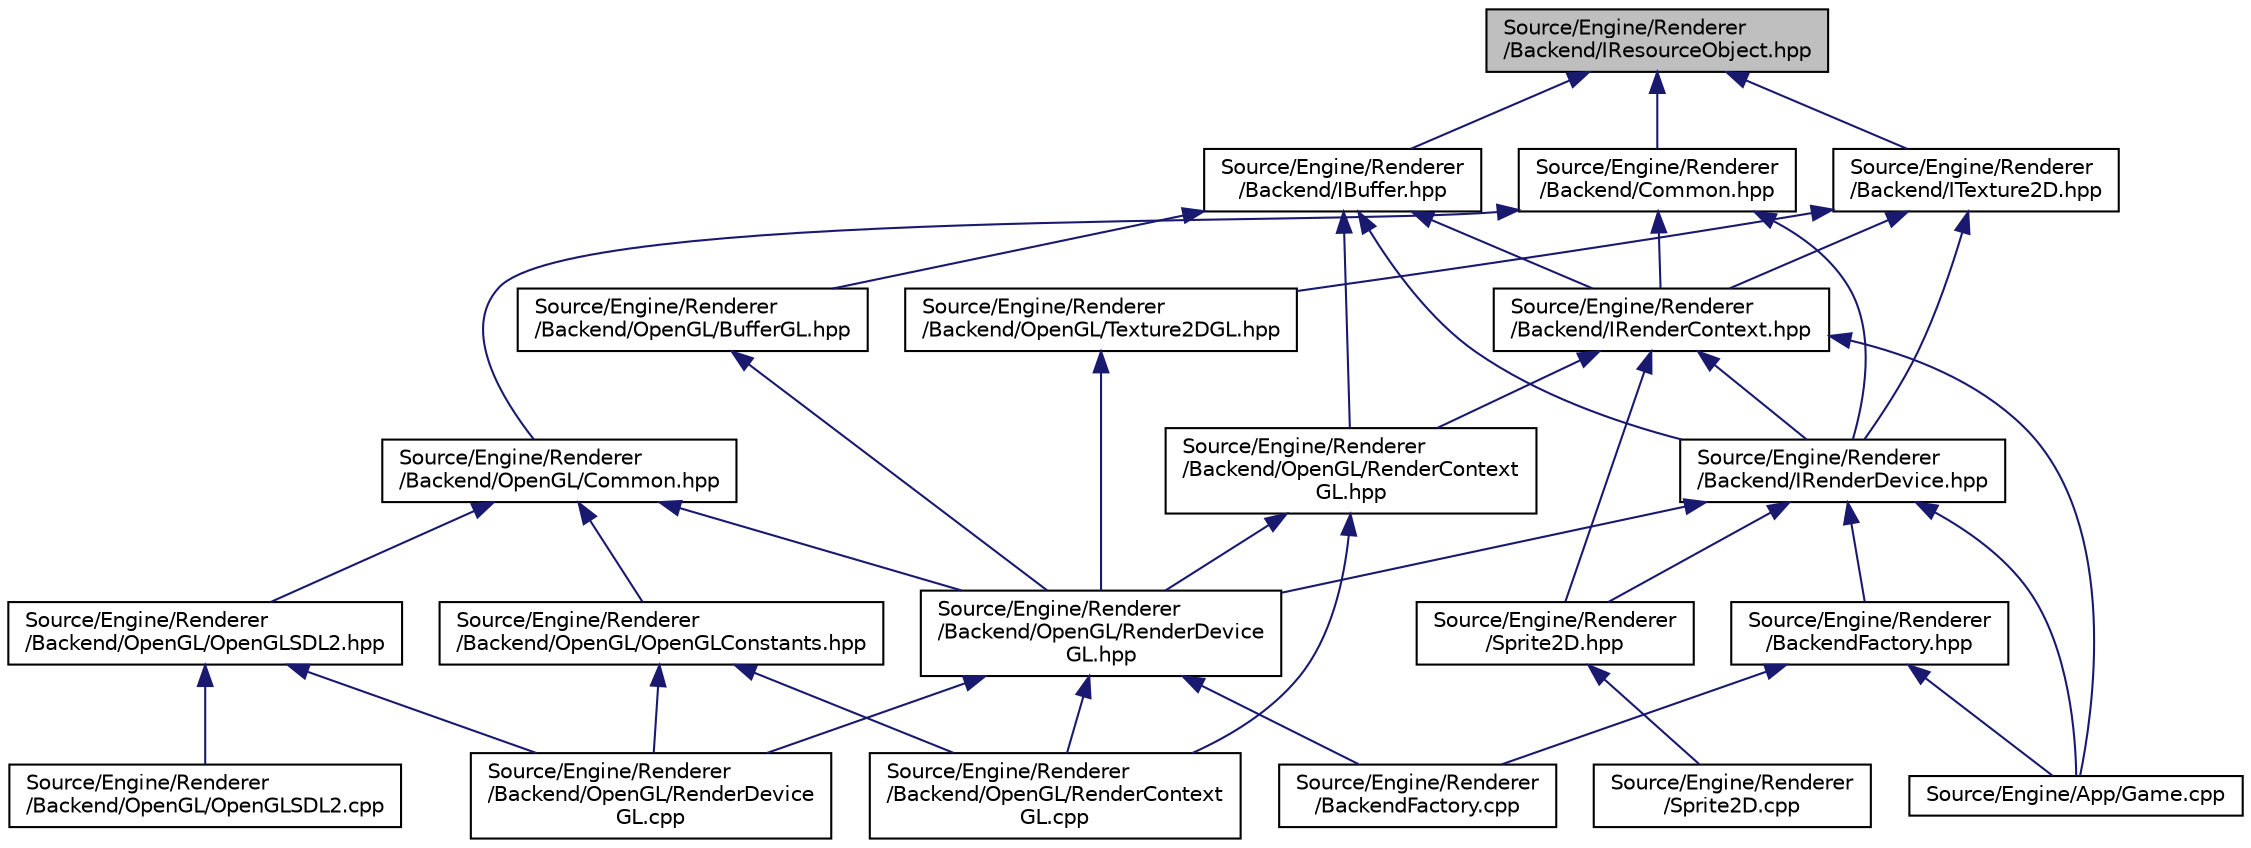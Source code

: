 digraph "Source/Engine/Renderer/Backend/IResourceObject.hpp"
{
  edge [fontname="Helvetica",fontsize="10",labelfontname="Helvetica",labelfontsize="10"];
  node [fontname="Helvetica",fontsize="10",shape=record];
  Node4 [label="Source/Engine/Renderer\l/Backend/IResourceObject.hpp",height=0.2,width=0.4,color="black", fillcolor="grey75", style="filled", fontcolor="black"];
  Node4 -> Node5 [dir="back",color="midnightblue",fontsize="10",style="solid",fontname="Helvetica"];
  Node5 [label="Source/Engine/Renderer\l/Backend/Common.hpp",height=0.2,width=0.4,color="black", fillcolor="white", style="filled",URL="$Renderer_2Backend_2Common_8hpp.html"];
  Node5 -> Node6 [dir="back",color="midnightblue",fontsize="10",style="solid",fontname="Helvetica"];
  Node6 [label="Source/Engine/Renderer\l/Backend/IRenderDevice.hpp",height=0.2,width=0.4,color="black", fillcolor="white", style="filled",URL="$IRenderDevice_8hpp.html"];
  Node6 -> Node7 [dir="back",color="midnightblue",fontsize="10",style="solid",fontname="Helvetica"];
  Node7 [label="Source/Engine/Renderer\l/BackendFactory.hpp",height=0.2,width=0.4,color="black", fillcolor="white", style="filled",URL="$BackendFactory_8hpp.html"];
  Node7 -> Node8 [dir="back",color="midnightblue",fontsize="10",style="solid",fontname="Helvetica"];
  Node8 [label="Source/Engine/App/Game.cpp",height=0.2,width=0.4,color="black", fillcolor="white", style="filled",URL="$Game_8cpp.html"];
  Node7 -> Node9 [dir="back",color="midnightblue",fontsize="10",style="solid",fontname="Helvetica"];
  Node9 [label="Source/Engine/Renderer\l/BackendFactory.cpp",height=0.2,width=0.4,color="black", fillcolor="white", style="filled",URL="$BackendFactory_8cpp.html"];
  Node6 -> Node8 [dir="back",color="midnightblue",fontsize="10",style="solid",fontname="Helvetica"];
  Node6 -> Node10 [dir="back",color="midnightblue",fontsize="10",style="solid",fontname="Helvetica"];
  Node10 [label="Source/Engine/Renderer\l/Backend/OpenGL/RenderDevice\lGL.hpp",height=0.2,width=0.4,color="black", fillcolor="white", style="filled",URL="$RenderDeviceGL_8hpp.html"];
  Node10 -> Node11 [dir="back",color="midnightblue",fontsize="10",style="solid",fontname="Helvetica"];
  Node11 [label="Source/Engine/Renderer\l/Backend/OpenGL/RenderContext\lGL.cpp",height=0.2,width=0.4,color="black", fillcolor="white", style="filled",URL="$RenderContextGL_8cpp.html"];
  Node10 -> Node12 [dir="back",color="midnightblue",fontsize="10",style="solid",fontname="Helvetica"];
  Node12 [label="Source/Engine/Renderer\l/Backend/OpenGL/RenderDevice\lGL.cpp",height=0.2,width=0.4,color="black", fillcolor="white", style="filled",URL="$RenderDeviceGL_8cpp.html"];
  Node10 -> Node9 [dir="back",color="midnightblue",fontsize="10",style="solid",fontname="Helvetica"];
  Node6 -> Node13 [dir="back",color="midnightblue",fontsize="10",style="solid",fontname="Helvetica"];
  Node13 [label="Source/Engine/Renderer\l/Sprite2D.hpp",height=0.2,width=0.4,color="black", fillcolor="white", style="filled",URL="$Sprite2D_8hpp.html"];
  Node13 -> Node14 [dir="back",color="midnightblue",fontsize="10",style="solid",fontname="Helvetica"];
  Node14 [label="Source/Engine/Renderer\l/Sprite2D.cpp",height=0.2,width=0.4,color="black", fillcolor="white", style="filled",URL="$Sprite2D_8cpp.html"];
  Node5 -> Node15 [dir="back",color="midnightblue",fontsize="10",style="solid",fontname="Helvetica"];
  Node15 [label="Source/Engine/Renderer\l/Backend/IRenderContext.hpp",height=0.2,width=0.4,color="black", fillcolor="white", style="filled",URL="$IRenderContext_8hpp.html"];
  Node15 -> Node6 [dir="back",color="midnightblue",fontsize="10",style="solid",fontname="Helvetica"];
  Node15 -> Node8 [dir="back",color="midnightblue",fontsize="10",style="solid",fontname="Helvetica"];
  Node15 -> Node16 [dir="back",color="midnightblue",fontsize="10",style="solid",fontname="Helvetica"];
  Node16 [label="Source/Engine/Renderer\l/Backend/OpenGL/RenderContext\lGL.hpp",height=0.2,width=0.4,color="black", fillcolor="white", style="filled",URL="$RenderContextGL_8hpp.html"];
  Node16 -> Node11 [dir="back",color="midnightblue",fontsize="10",style="solid",fontname="Helvetica"];
  Node16 -> Node10 [dir="back",color="midnightblue",fontsize="10",style="solid",fontname="Helvetica"];
  Node15 -> Node13 [dir="back",color="midnightblue",fontsize="10",style="solid",fontname="Helvetica"];
  Node5 -> Node17 [dir="back",color="midnightblue",fontsize="10",style="solid",fontname="Helvetica"];
  Node17 [label="Source/Engine/Renderer\l/Backend/OpenGL/Common.hpp",height=0.2,width=0.4,color="black", fillcolor="white", style="filled",URL="$Renderer_2Backend_2OpenGL_2Common_8hpp.html"];
  Node17 -> Node18 [dir="back",color="midnightblue",fontsize="10",style="solid",fontname="Helvetica"];
  Node18 [label="Source/Engine/Renderer\l/Backend/OpenGL/OpenGLConstants.hpp",height=0.2,width=0.4,color="black", fillcolor="white", style="filled",URL="$OpenGLConstants_8hpp.html"];
  Node18 -> Node11 [dir="back",color="midnightblue",fontsize="10",style="solid",fontname="Helvetica"];
  Node18 -> Node12 [dir="back",color="midnightblue",fontsize="10",style="solid",fontname="Helvetica"];
  Node17 -> Node19 [dir="back",color="midnightblue",fontsize="10",style="solid",fontname="Helvetica"];
  Node19 [label="Source/Engine/Renderer\l/Backend/OpenGL/OpenGLSDL2.hpp",height=0.2,width=0.4,color="black", fillcolor="white", style="filled",URL="$OpenGLSDL2_8hpp.html"];
  Node19 -> Node20 [dir="back",color="midnightblue",fontsize="10",style="solid",fontname="Helvetica"];
  Node20 [label="Source/Engine/Renderer\l/Backend/OpenGL/OpenGLSDL2.cpp",height=0.2,width=0.4,color="black", fillcolor="white", style="filled",URL="$OpenGLSDL2_8cpp.html"];
  Node19 -> Node12 [dir="back",color="midnightblue",fontsize="10",style="solid",fontname="Helvetica"];
  Node17 -> Node10 [dir="back",color="midnightblue",fontsize="10",style="solid",fontname="Helvetica"];
  Node4 -> Node21 [dir="back",color="midnightblue",fontsize="10",style="solid",fontname="Helvetica"];
  Node21 [label="Source/Engine/Renderer\l/Backend/IBuffer.hpp",height=0.2,width=0.4,color="black", fillcolor="white", style="filled",URL="$IBuffer_8hpp.html"];
  Node21 -> Node6 [dir="back",color="midnightblue",fontsize="10",style="solid",fontname="Helvetica"];
  Node21 -> Node15 [dir="back",color="midnightblue",fontsize="10",style="solid",fontname="Helvetica"];
  Node21 -> Node22 [dir="back",color="midnightblue",fontsize="10",style="solid",fontname="Helvetica"];
  Node22 [label="Source/Engine/Renderer\l/Backend/OpenGL/BufferGL.hpp",height=0.2,width=0.4,color="black", fillcolor="white", style="filled",URL="$BufferGL_8hpp.html"];
  Node22 -> Node10 [dir="back",color="midnightblue",fontsize="10",style="solid",fontname="Helvetica"];
  Node21 -> Node16 [dir="back",color="midnightblue",fontsize="10",style="solid",fontname="Helvetica"];
  Node4 -> Node23 [dir="back",color="midnightblue",fontsize="10",style="solid",fontname="Helvetica"];
  Node23 [label="Source/Engine/Renderer\l/Backend/ITexture2D.hpp",height=0.2,width=0.4,color="black", fillcolor="white", style="filled",URL="$ITexture2D_8hpp.html"];
  Node23 -> Node6 [dir="back",color="midnightblue",fontsize="10",style="solid",fontname="Helvetica"];
  Node23 -> Node15 [dir="back",color="midnightblue",fontsize="10",style="solid",fontname="Helvetica"];
  Node23 -> Node24 [dir="back",color="midnightblue",fontsize="10",style="solid",fontname="Helvetica"];
  Node24 [label="Source/Engine/Renderer\l/Backend/OpenGL/Texture2DGL.hpp",height=0.2,width=0.4,color="black", fillcolor="white", style="filled",URL="$Texture2DGL_8hpp.html"];
  Node24 -> Node10 [dir="back",color="midnightblue",fontsize="10",style="solid",fontname="Helvetica"];
}
